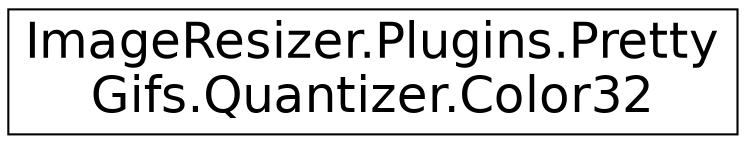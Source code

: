digraph "Graphical Class Hierarchy"
{
  edge [fontname="Helvetica",fontsize="24",labelfontname="Helvetica",labelfontsize="24"];
  node [fontname="Helvetica",fontsize="24",shape=record];
  rankdir="LR";
  Node1 [label="ImageResizer.Plugins.Pretty\lGifs.Quantizer.Color32",height=0.2,width=0.4,color="black", fillcolor="white", style="filled",URL="$struct_image_resizer_1_1_plugins_1_1_pretty_gifs_1_1_quantizer_1_1_color32.html",tooltip="Struct that defines a 32 bpp colour "];
}
